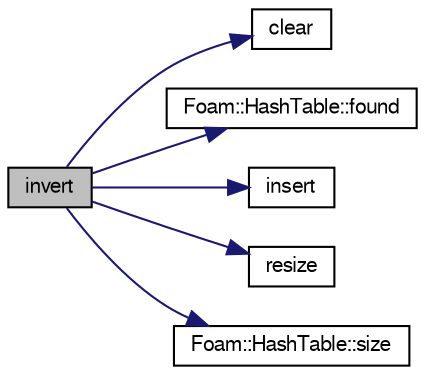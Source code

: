 digraph "invert"
{
  bgcolor="transparent";
  edge [fontname="FreeSans",fontsize="10",labelfontname="FreeSans",labelfontsize="10"];
  node [fontname="FreeSans",fontsize="10",shape=record];
  rankdir="LR";
  Node1 [label="invert",height=0.2,width=0.4,color="black", fillcolor="grey75", style="filled" fontcolor="black"];
  Node1 -> Node2 [color="midnightblue",fontsize="10",style="solid",fontname="FreeSans"];
  Node2 [label="clear",height=0.2,width=0.4,color="black",URL="$a04168.html#aa9e9f67112fc3908c263b76699044728"];
  Node1 -> Node3 [color="midnightblue",fontsize="10",style="solid",fontname="FreeSans"];
  Node3 [label="Foam::HashTable::found",height=0.2,width=0.4,color="black",URL="$a00959.html#a3df8044b3c7afb4eb62517f64e85eab6",tooltip="Return true if hashedEntry is found in table. "];
  Node1 -> Node4 [color="midnightblue",fontsize="10",style="solid",fontname="FreeSans"];
  Node4 [label="insert",height=0.2,width=0.4,color="black",URL="$a03523.html#ac3c1fc80c032bac12dfeb7842c1353ee"];
  Node1 -> Node5 [color="midnightblue",fontsize="10",style="solid",fontname="FreeSans"];
  Node5 [label="resize",height=0.2,width=0.4,color="black",URL="$a04167.html#a83c576c299ddb7ba25205e45c942167a"];
  Node1 -> Node6 [color="midnightblue",fontsize="10",style="solid",fontname="FreeSans"];
  Node6 [label="Foam::HashTable::size",height=0.2,width=0.4,color="black",URL="$a00959.html#a723361dc2020160f5492e8fe2d09fa44",tooltip="Return number of elements in table. "];
}
